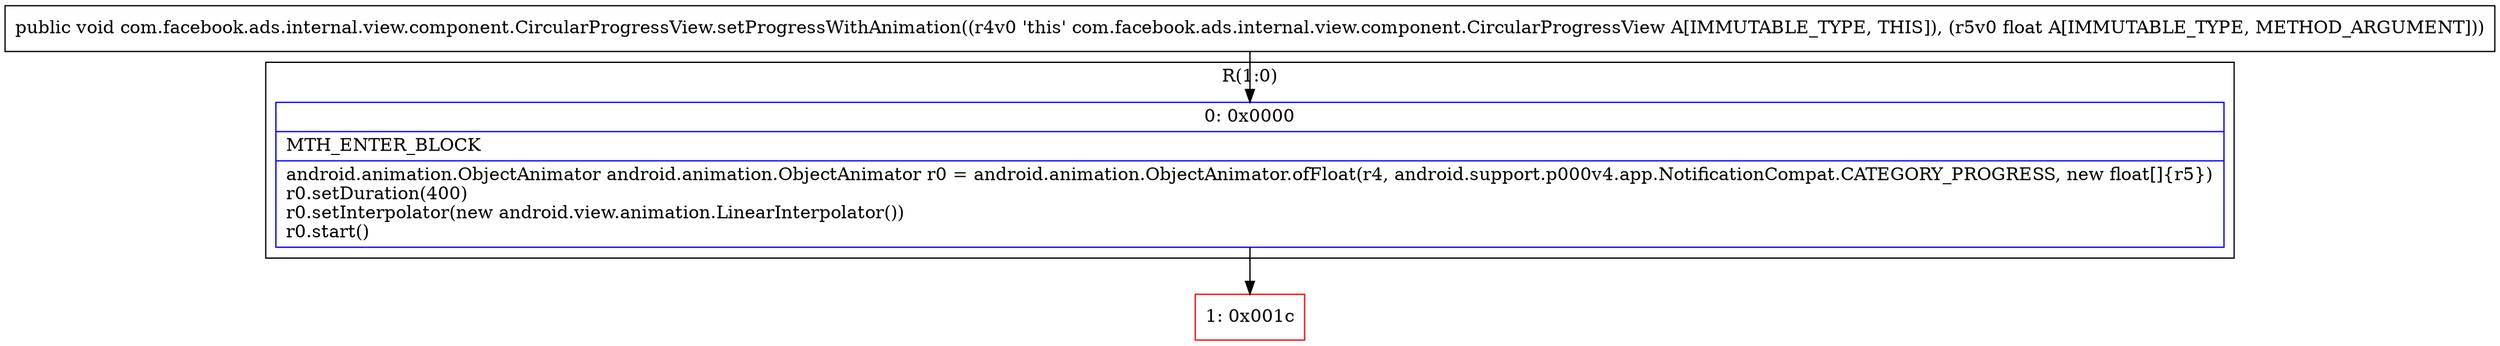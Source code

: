 digraph "CFG forcom.facebook.ads.internal.view.component.CircularProgressView.setProgressWithAnimation(F)V" {
subgraph cluster_Region_446095861 {
label = "R(1:0)";
node [shape=record,color=blue];
Node_0 [shape=record,label="{0\:\ 0x0000|MTH_ENTER_BLOCK\l|android.animation.ObjectAnimator android.animation.ObjectAnimator r0 = android.animation.ObjectAnimator.ofFloat(r4, android.support.p000v4.app.NotificationCompat.CATEGORY_PROGRESS, new float[]\{r5\})\lr0.setDuration(400)\lr0.setInterpolator(new android.view.animation.LinearInterpolator())\lr0.start()\l}"];
}
Node_1 [shape=record,color=red,label="{1\:\ 0x001c}"];
MethodNode[shape=record,label="{public void com.facebook.ads.internal.view.component.CircularProgressView.setProgressWithAnimation((r4v0 'this' com.facebook.ads.internal.view.component.CircularProgressView A[IMMUTABLE_TYPE, THIS]), (r5v0 float A[IMMUTABLE_TYPE, METHOD_ARGUMENT])) }"];
MethodNode -> Node_0;
Node_0 -> Node_1;
}

